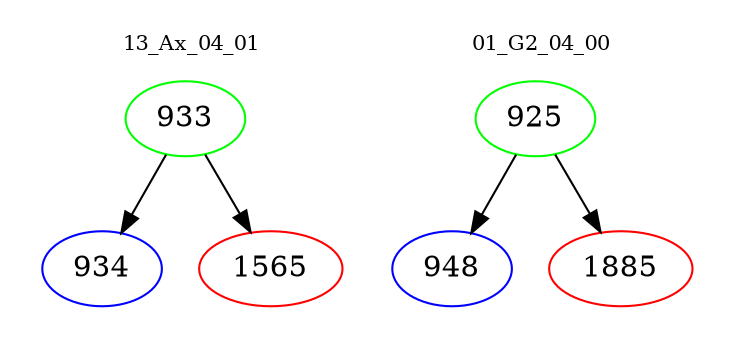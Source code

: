 digraph{
subgraph cluster_0 {
color = white
label = "13_Ax_04_01";
fontsize=10;
T0_933 [label="933", color="green"]
T0_933 -> T0_934 [color="black"]
T0_934 [label="934", color="blue"]
T0_933 -> T0_1565 [color="black"]
T0_1565 [label="1565", color="red"]
}
subgraph cluster_1 {
color = white
label = "01_G2_04_00";
fontsize=10;
T1_925 [label="925", color="green"]
T1_925 -> T1_948 [color="black"]
T1_948 [label="948", color="blue"]
T1_925 -> T1_1885 [color="black"]
T1_1885 [label="1885", color="red"]
}
}

